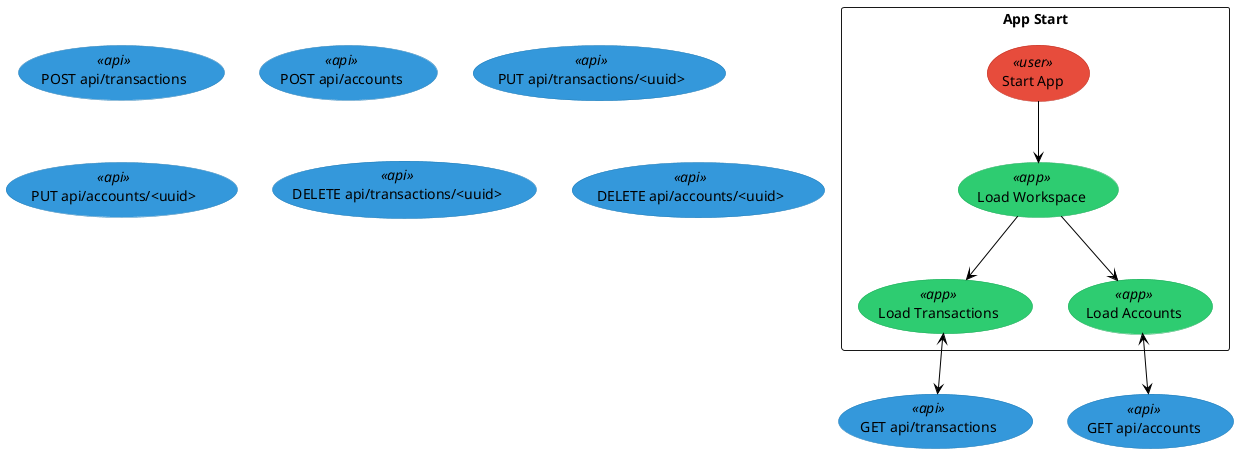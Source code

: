 @startuml

skinparam usecase {
	BackgroundColor<<app>> #2ecc71
	BorderColor<<app>> #27ae60

	BackgroundColor<<user>> #e74c3c
	BorderColor<<user>> #c0392b

  BackgroundColor<<api>> #3498db
  BorderColor<<api>> #2980b9

  BackgroundColor<<db>> #9b59b6
  BorderColor<<db>> #8e44ad

	ArrowColor black
	ActorBorderColor black
	ActorFontName Courier
}

'Basic app start'
rectangle "App Start" {
  usecase (Start App) as user_start_app <<user>>
  usecase (Load Workspace) as app_load_workspace <<app>>
  user_start_app --> app_load_workspace

  'Load Transactions'
  usecase (Load Transactions) as app_load_transactions <<app>>
  app_load_workspace --> app_load_transactions

  'Load Accounts'
  usecase (Load Accounts) as app_load_accounts <<app>>
  app_load_workspace --> app_load_accounts
}

'API'
usecase (GET api/transactions) as api_get_transactions <<api>>
usecase (GET api/accounts) as api_get_accounts <<api>>
usecase (POST api/transactions) as api_post_transactions <<api>>
usecase (POST api/accounts) as api_post_accounts <<api>>
usecase (PUT api/transactions/<uuid>) as api_put_transaction <<api>>
usecase (PUT api/accounts/<uuid>) as api_put_account <<api>>
usecase (DELETE api/transactions/<uuid>) as api_delete_transactions <<api>>
usecase (DELETE api/accounts/<uuid>) as api_delete_account <<api>>

app_load_transactions <--> api_get_transactions
app_load_accounts <--> api_get_accounts

@enduml
